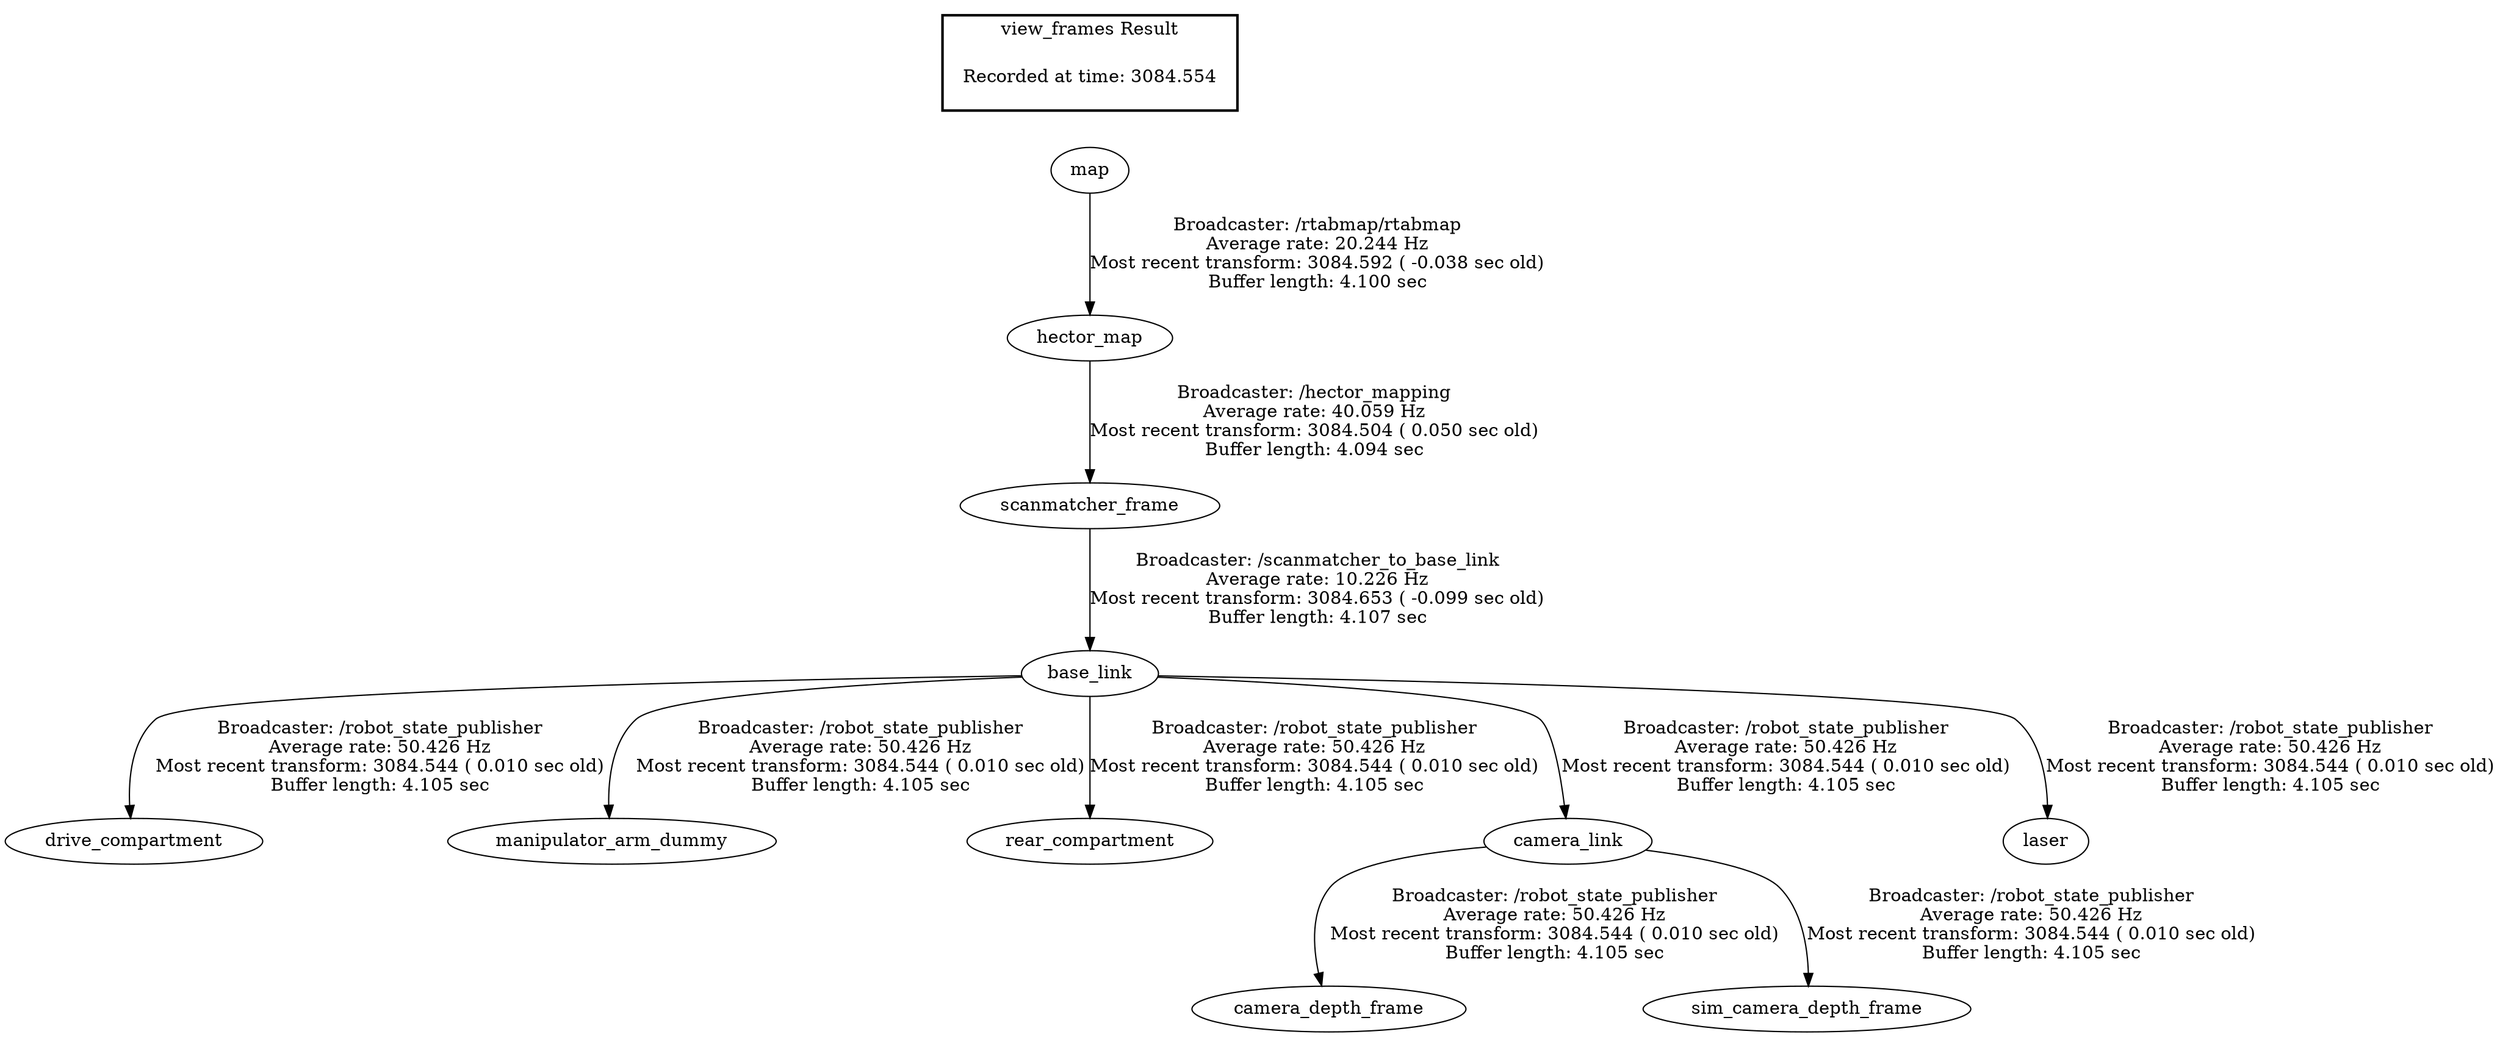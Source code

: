 digraph G {
"base_link" -> "drive_compartment"[label="Broadcaster: /robot_state_publisher\nAverage rate: 50.426 Hz\nMost recent transform: 3084.544 ( 0.010 sec old)\nBuffer length: 4.105 sec\n"];
"scanmatcher_frame" -> "base_link"[label="Broadcaster: /scanmatcher_to_base_link\nAverage rate: 10.226 Hz\nMost recent transform: 3084.653 ( -0.099 sec old)\nBuffer length: 4.107 sec\n"];
"base_link" -> "manipulator_arm_dummy"[label="Broadcaster: /robot_state_publisher\nAverage rate: 50.426 Hz\nMost recent transform: 3084.544 ( 0.010 sec old)\nBuffer length: 4.105 sec\n"];
"base_link" -> "rear_compartment"[label="Broadcaster: /robot_state_publisher\nAverage rate: 50.426 Hz\nMost recent transform: 3084.544 ( 0.010 sec old)\nBuffer length: 4.105 sec\n"];
"camera_link" -> "camera_depth_frame"[label="Broadcaster: /robot_state_publisher\nAverage rate: 50.426 Hz\nMost recent transform: 3084.544 ( 0.010 sec old)\nBuffer length: 4.105 sec\n"];
"base_link" -> "camera_link"[label="Broadcaster: /robot_state_publisher\nAverage rate: 50.426 Hz\nMost recent transform: 3084.544 ( 0.010 sec old)\nBuffer length: 4.105 sec\n"];
"base_link" -> "laser"[label="Broadcaster: /robot_state_publisher\nAverage rate: 50.426 Hz\nMost recent transform: 3084.544 ( 0.010 sec old)\nBuffer length: 4.105 sec\n"];
"camera_link" -> "sim_camera_depth_frame"[label="Broadcaster: /robot_state_publisher\nAverage rate: 50.426 Hz\nMost recent transform: 3084.544 ( 0.010 sec old)\nBuffer length: 4.105 sec\n"];
"map" -> "hector_map"[label="Broadcaster: /rtabmap/rtabmap\nAverage rate: 20.244 Hz\nMost recent transform: 3084.592 ( -0.038 sec old)\nBuffer length: 4.100 sec\n"];
"hector_map" -> "scanmatcher_frame"[label="Broadcaster: /hector_mapping\nAverage rate: 40.059 Hz\nMost recent transform: 3084.504 ( 0.050 sec old)\nBuffer length: 4.094 sec\n"];
edge [style=invis];
 subgraph cluster_legend { style=bold; color=black; label ="view_frames Result";
"Recorded at time: 3084.554"[ shape=plaintext ] ;
 }->"map";
}